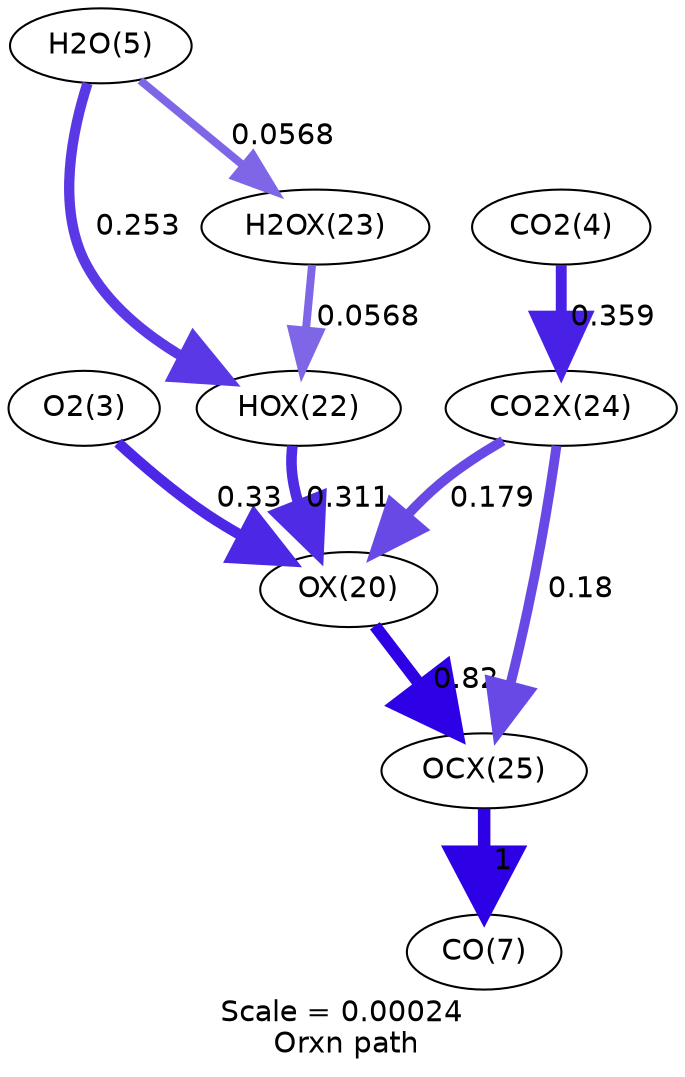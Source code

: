 digraph reaction_paths {
center=1;
s4 -> s29[fontname="Helvetica", penwidth=5.16, arrowsize=2.58, color="0.7, 0.83, 0.9"
, label=" 0.33"];
s31 -> s29[fontname="Helvetica", penwidth=5.12, arrowsize=2.56, color="0.7, 0.811, 0.9"
, label=" 0.311"];
s29 -> s34[fontname="Helvetica", penwidth=5.85, arrowsize=2.93, color="0.7, 1.32, 0.9"
, label=" 0.82"];
s33 -> s29[fontname="Helvetica", penwidth=4.7, arrowsize=2.35, color="0.7, 0.679, 0.9"
, label=" 0.179"];
s6 -> s31[fontname="Helvetica", penwidth=4.96, arrowsize=2.48, color="0.7, 0.753, 0.9"
, label=" 0.253"];
s32 -> s31[fontname="Helvetica", penwidth=3.84, arrowsize=1.92, color="0.7, 0.557, 0.9"
, label=" 0.0568"];
s6 -> s32[fontname="Helvetica", penwidth=3.84, arrowsize=1.92, color="0.7, 0.557, 0.9"
, label=" 0.0568"];
s34 -> s8[fontname="Helvetica", penwidth=6, arrowsize=3, color="0.7, 1.5, 0.9"
, label=" 1"];
s33 -> s34[fontname="Helvetica", penwidth=4.7, arrowsize=2.35, color="0.7, 0.68, 0.9"
, label=" 0.18"];
s5 -> s33[fontname="Helvetica", penwidth=5.23, arrowsize=2.61, color="0.7, 0.859, 0.9"
, label=" 0.359"];
s4 [ fontname="Helvetica", label="O2(3)"];
s5 [ fontname="Helvetica", label="CO2(4)"];
s6 [ fontname="Helvetica", label="H2O(5)"];
s8 [ fontname="Helvetica", label="CO(7)"];
s29 [ fontname="Helvetica", label="OX(20)"];
s31 [ fontname="Helvetica", label="HOX(22)"];
s32 [ fontname="Helvetica", label="H2OX(23)"];
s33 [ fontname="Helvetica", label="CO2X(24)"];
s34 [ fontname="Helvetica", label="OCX(25)"];
 label = "Scale = 0.00024\l Orxn path";
 fontname = "Helvetica";
}
